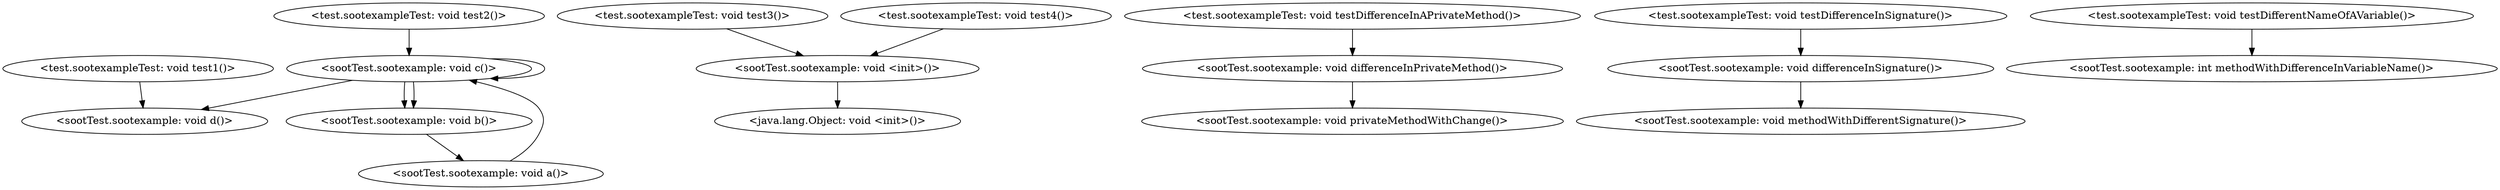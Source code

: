 digraph "old-call-graph" {
    "<test.sootexampleTest: void test1()>"
    "<sootTest.sootexample: void d()>"
    "<test.sootexampleTest: void test1()>"->"<sootTest.sootexample: void d()>";
    "<test.sootexampleTest: void test2()>"
    "<sootTest.sootexample: void c()>"
    "<test.sootexampleTest: void test2()>"->"<sootTest.sootexample: void c()>";
    "<test.sootexampleTest: void test3()>"
    "<sootTest.sootexample: void <init>()>"
    "<test.sootexampleTest: void test3()>"->"<sootTest.sootexample: void <init>()>";
    "<test.sootexampleTest: void test4()>"
    "<test.sootexampleTest: void test4()>"->"<sootTest.sootexample: void <init>()>";
    "<test.sootexampleTest: void testDifferenceInAPrivateMethod()>"
    "<sootTest.sootexample: void differenceInPrivateMethod()>"
    "<test.sootexampleTest: void testDifferenceInAPrivateMethod()>"->"<sootTest.sootexample: void differenceInPrivateMethod()>";
    "<test.sootexampleTest: void testDifferenceInSignature()>"
    "<sootTest.sootexample: void differenceInSignature()>"
    "<test.sootexampleTest: void testDifferenceInSignature()>"->"<sootTest.sootexample: void differenceInSignature()>";
    "<test.sootexampleTest: void testDifferentNameOfAVariable()>"
    "<sootTest.sootexample: int methodWithDifferenceInVariableName()>"
    "<test.sootexampleTest: void testDifferentNameOfAVariable()>"->"<sootTest.sootexample: int methodWithDifferenceInVariableName()>";
    "<sootTest.sootexample: void b()>"
    "<sootTest.sootexample: void c()>"->"<sootTest.sootexample: void b()>";
    "<sootTest.sootexample: void c()>"->"<sootTest.sootexample: void b()>";
    "<sootTest.sootexample: void c()>"->"<sootTest.sootexample: void c()>";
    "<sootTest.sootexample: void c()>"->"<sootTest.sootexample: void d()>";
    "<java.lang.Object: void <init>()>"
    "<sootTest.sootexample: void <init>()>"->"<java.lang.Object: void <init>()>";
    "<sootTest.sootexample: void privateMethodWithChange()>"
    "<sootTest.sootexample: void differenceInPrivateMethod()>"->"<sootTest.sootexample: void privateMethodWithChange()>";
    "<sootTest.sootexample: void methodWithDifferentSignature()>"
    "<sootTest.sootexample: void differenceInSignature()>"->"<sootTest.sootexample: void methodWithDifferentSignature()>";
    "<sootTest.sootexample: void a()>"
    "<sootTest.sootexample: void b()>"->"<sootTest.sootexample: void a()>";
    "<sootTest.sootexample: void a()>"->"<sootTest.sootexample: void c()>";
}
